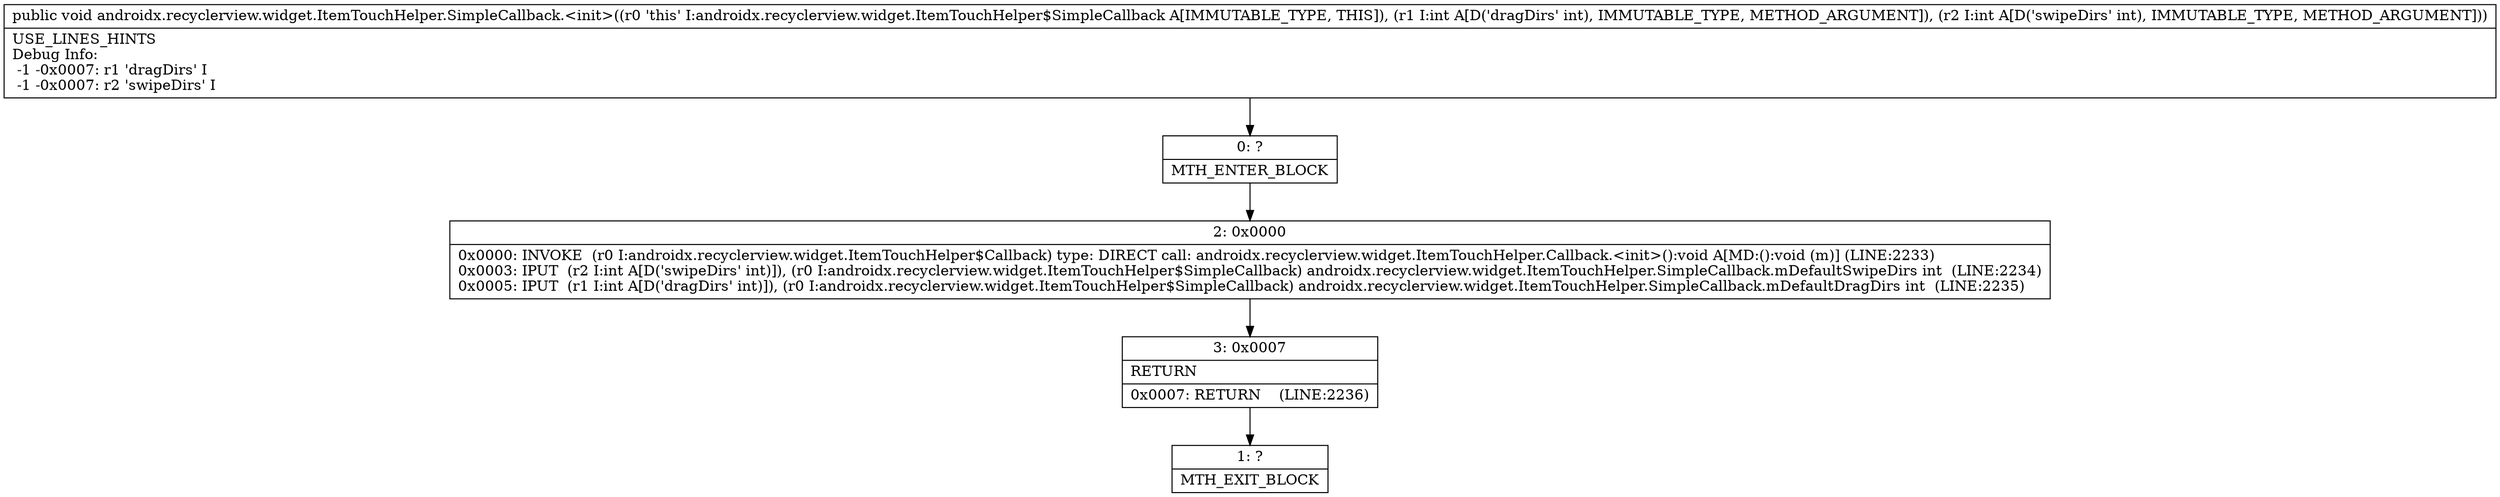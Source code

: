 digraph "CFG forandroidx.recyclerview.widget.ItemTouchHelper.SimpleCallback.\<init\>(II)V" {
Node_0 [shape=record,label="{0\:\ ?|MTH_ENTER_BLOCK\l}"];
Node_2 [shape=record,label="{2\:\ 0x0000|0x0000: INVOKE  (r0 I:androidx.recyclerview.widget.ItemTouchHelper$Callback) type: DIRECT call: androidx.recyclerview.widget.ItemTouchHelper.Callback.\<init\>():void A[MD:():void (m)] (LINE:2233)\l0x0003: IPUT  (r2 I:int A[D('swipeDirs' int)]), (r0 I:androidx.recyclerview.widget.ItemTouchHelper$SimpleCallback) androidx.recyclerview.widget.ItemTouchHelper.SimpleCallback.mDefaultSwipeDirs int  (LINE:2234)\l0x0005: IPUT  (r1 I:int A[D('dragDirs' int)]), (r0 I:androidx.recyclerview.widget.ItemTouchHelper$SimpleCallback) androidx.recyclerview.widget.ItemTouchHelper.SimpleCallback.mDefaultDragDirs int  (LINE:2235)\l}"];
Node_3 [shape=record,label="{3\:\ 0x0007|RETURN\l|0x0007: RETURN    (LINE:2236)\l}"];
Node_1 [shape=record,label="{1\:\ ?|MTH_EXIT_BLOCK\l}"];
MethodNode[shape=record,label="{public void androidx.recyclerview.widget.ItemTouchHelper.SimpleCallback.\<init\>((r0 'this' I:androidx.recyclerview.widget.ItemTouchHelper$SimpleCallback A[IMMUTABLE_TYPE, THIS]), (r1 I:int A[D('dragDirs' int), IMMUTABLE_TYPE, METHOD_ARGUMENT]), (r2 I:int A[D('swipeDirs' int), IMMUTABLE_TYPE, METHOD_ARGUMENT]))  | USE_LINES_HINTS\lDebug Info:\l  \-1 \-0x0007: r1 'dragDirs' I\l  \-1 \-0x0007: r2 'swipeDirs' I\l}"];
MethodNode -> Node_0;Node_0 -> Node_2;
Node_2 -> Node_3;
Node_3 -> Node_1;
}

